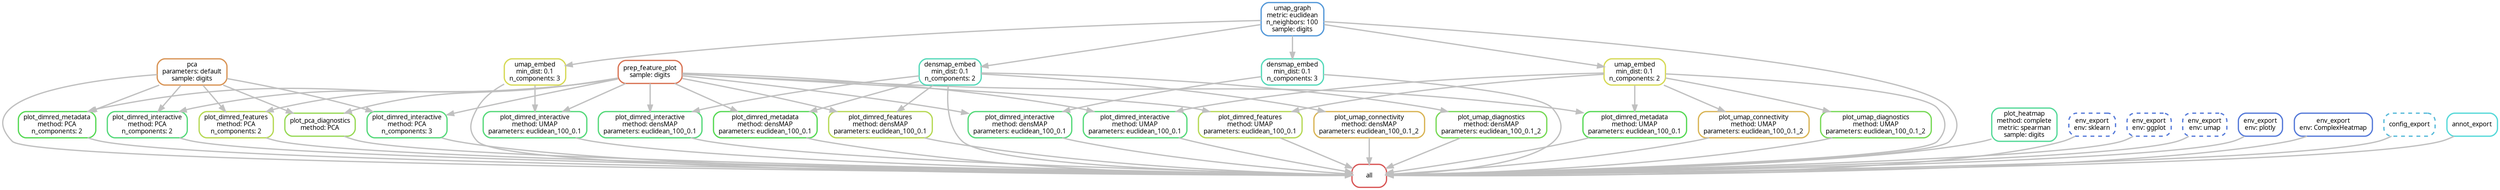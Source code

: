 digraph snakemake_dag {
    graph[bgcolor=white, margin=0];
    node[shape=box, style=rounded, fontname=sans,                 fontsize=10, penwidth=2];
    edge[penwidth=2, color=grey];
	0[label = "all", color = "0.00 0.6 0.85", style="rounded"];
	1[label = "pca\nparameters: default\nsample: digits", color = "0.08 0.6 0.85", style="rounded"];
	2[label = "plot_dimred_metadata\nmethod: PCA\nn_components: 2", color = "0.33 0.6 0.85", style="rounded"];
	3[label = "prep_feature_plot\nsample: digits", color = "0.04 0.6 0.85", style="rounded"];
	4[label = "plot_dimred_features\nmethod: PCA\nn_components: 2", color = "0.21 0.6 0.85", style="rounded"];
	5[label = "plot_pca_diagnostics\nmethod: PCA", color = "0.25 0.6 0.85", style="rounded"];
	6[label = "plot_dimred_interactive\nmethod: PCA\nn_components: 2", color = "0.38 0.6 0.85", style="rounded"];
	7[label = "plot_dimred_interactive\nmethod: PCA\nn_components: 3", color = "0.38 0.6 0.85", style="rounded"];
	8[label = "umap_graph\nmetric: euclidean\nn_neighbors: 100\nsample: digits", color = "0.58 0.6 0.85", style="rounded"];
	9[label = "umap_embed\nmin_dist: 0.1\nn_components: 2", color = "0.17 0.6 0.85", style="rounded"];
	10[label = "umap_embed\nmin_dist: 0.1\nn_components: 3", color = "0.17 0.6 0.85", style="rounded"];
	11[label = "plot_dimred_metadata\nmethod: UMAP\nparameters: euclidean_100_0.1", color = "0.33 0.6 0.85", style="rounded"];
	12[label = "plot_umap_connectivity\nmethod: UMAP\nparameters: euclidean_100_0.1_2", color = "0.12 0.6 0.85", style="rounded"];
	13[label = "plot_umap_diagnostics\nmethod: UMAP\nparameters: euclidean_100_0.1_2", color = "0.29 0.6 0.85", style="rounded"];
	14[label = "plot_dimred_features\nmethod: UMAP\nparameters: euclidean_100_0.1", color = "0.21 0.6 0.85", style="rounded"];
	15[label = "plot_dimred_interactive\nmethod: UMAP\nparameters: euclidean_100_0.1", color = "0.38 0.6 0.85", style="rounded"];
	16[label = "plot_dimred_interactive\nmethod: UMAP\nparameters: euclidean_100_0.1", color = "0.38 0.6 0.85", style="rounded"];
	17[label = "densmap_embed\nmin_dist: 0.1\nn_components: 2", color = "0.46 0.6 0.85", style="rounded"];
	18[label = "densmap_embed\nmin_dist: 0.1\nn_components: 3", color = "0.46 0.6 0.85", style="rounded"];
	19[label = "plot_dimred_metadata\nmethod: densMAP\nparameters: euclidean_100_0.1", color = "0.33 0.6 0.85", style="rounded"];
	20[label = "plot_umap_connectivity\nmethod: densMAP\nparameters: euclidean_100_0.1_2", color = "0.12 0.6 0.85", style="rounded"];
	21[label = "plot_umap_diagnostics\nmethod: densMAP\nparameters: euclidean_100_0.1_2", color = "0.29 0.6 0.85", style="rounded"];
	22[label = "plot_dimred_features\nmethod: densMAP\nparameters: euclidean_100_0.1", color = "0.21 0.6 0.85", style="rounded"];
	23[label = "plot_dimred_interactive\nmethod: densMAP\nparameters: euclidean_100_0.1", color = "0.38 0.6 0.85", style="rounded"];
	24[label = "plot_dimred_interactive\nmethod: densMAP\nparameters: euclidean_100_0.1", color = "0.38 0.6 0.85", style="rounded"];
	25[label = "plot_heatmap\nmethod: complete\nmetric: spearman\nsample: digits", color = "0.42 0.6 0.85", style="rounded"];
	26[label = "env_export\nenv: sklearn", color = "0.62 0.6 0.85", style="rounded,dashed"];
	27[label = "env_export\nenv: ggplot", color = "0.62 0.6 0.85", style="rounded,dashed"];
	28[label = "env_export\nenv: umap", color = "0.62 0.6 0.85", style="rounded,dashed"];
	29[label = "env_export\nenv: plotly", color = "0.62 0.6 0.85", style="rounded"];
	30[label = "env_export\nenv: ComplexHeatmap", color = "0.62 0.6 0.85", style="rounded"];
	31[label = "config_export", color = "0.54 0.6 0.85", style="rounded,dashed"];
	32[label = "annot_export", color = "0.50 0.6 0.85", style="rounded"];
	1 -> 0
	2 -> 0
	4 -> 0
	5 -> 0
	6 -> 0
	7 -> 0
	8 -> 0
	9 -> 0
	10 -> 0
	11 -> 0
	12 -> 0
	13 -> 0
	14 -> 0
	15 -> 0
	16 -> 0
	17 -> 0
	18 -> 0
	19 -> 0
	20 -> 0
	21 -> 0
	22 -> 0
	23 -> 0
	24 -> 0
	25 -> 0
	26 -> 0
	27 -> 0
	28 -> 0
	29 -> 0
	30 -> 0
	31 -> 0
	32 -> 0
	1 -> 2
	3 -> 2
	1 -> 4
	3 -> 4
	1 -> 5
	3 -> 5
	1 -> 6
	3 -> 6
	1 -> 7
	3 -> 7
	8 -> 9
	8 -> 10
	9 -> 11
	3 -> 11
	9 -> 12
	9 -> 13
	9 -> 14
	3 -> 14
	9 -> 15
	3 -> 15
	10 -> 16
	3 -> 16
	8 -> 17
	8 -> 18
	17 -> 19
	3 -> 19
	17 -> 20
	17 -> 21
	17 -> 22
	3 -> 22
	17 -> 23
	3 -> 23
	18 -> 24
	3 -> 24
}            
